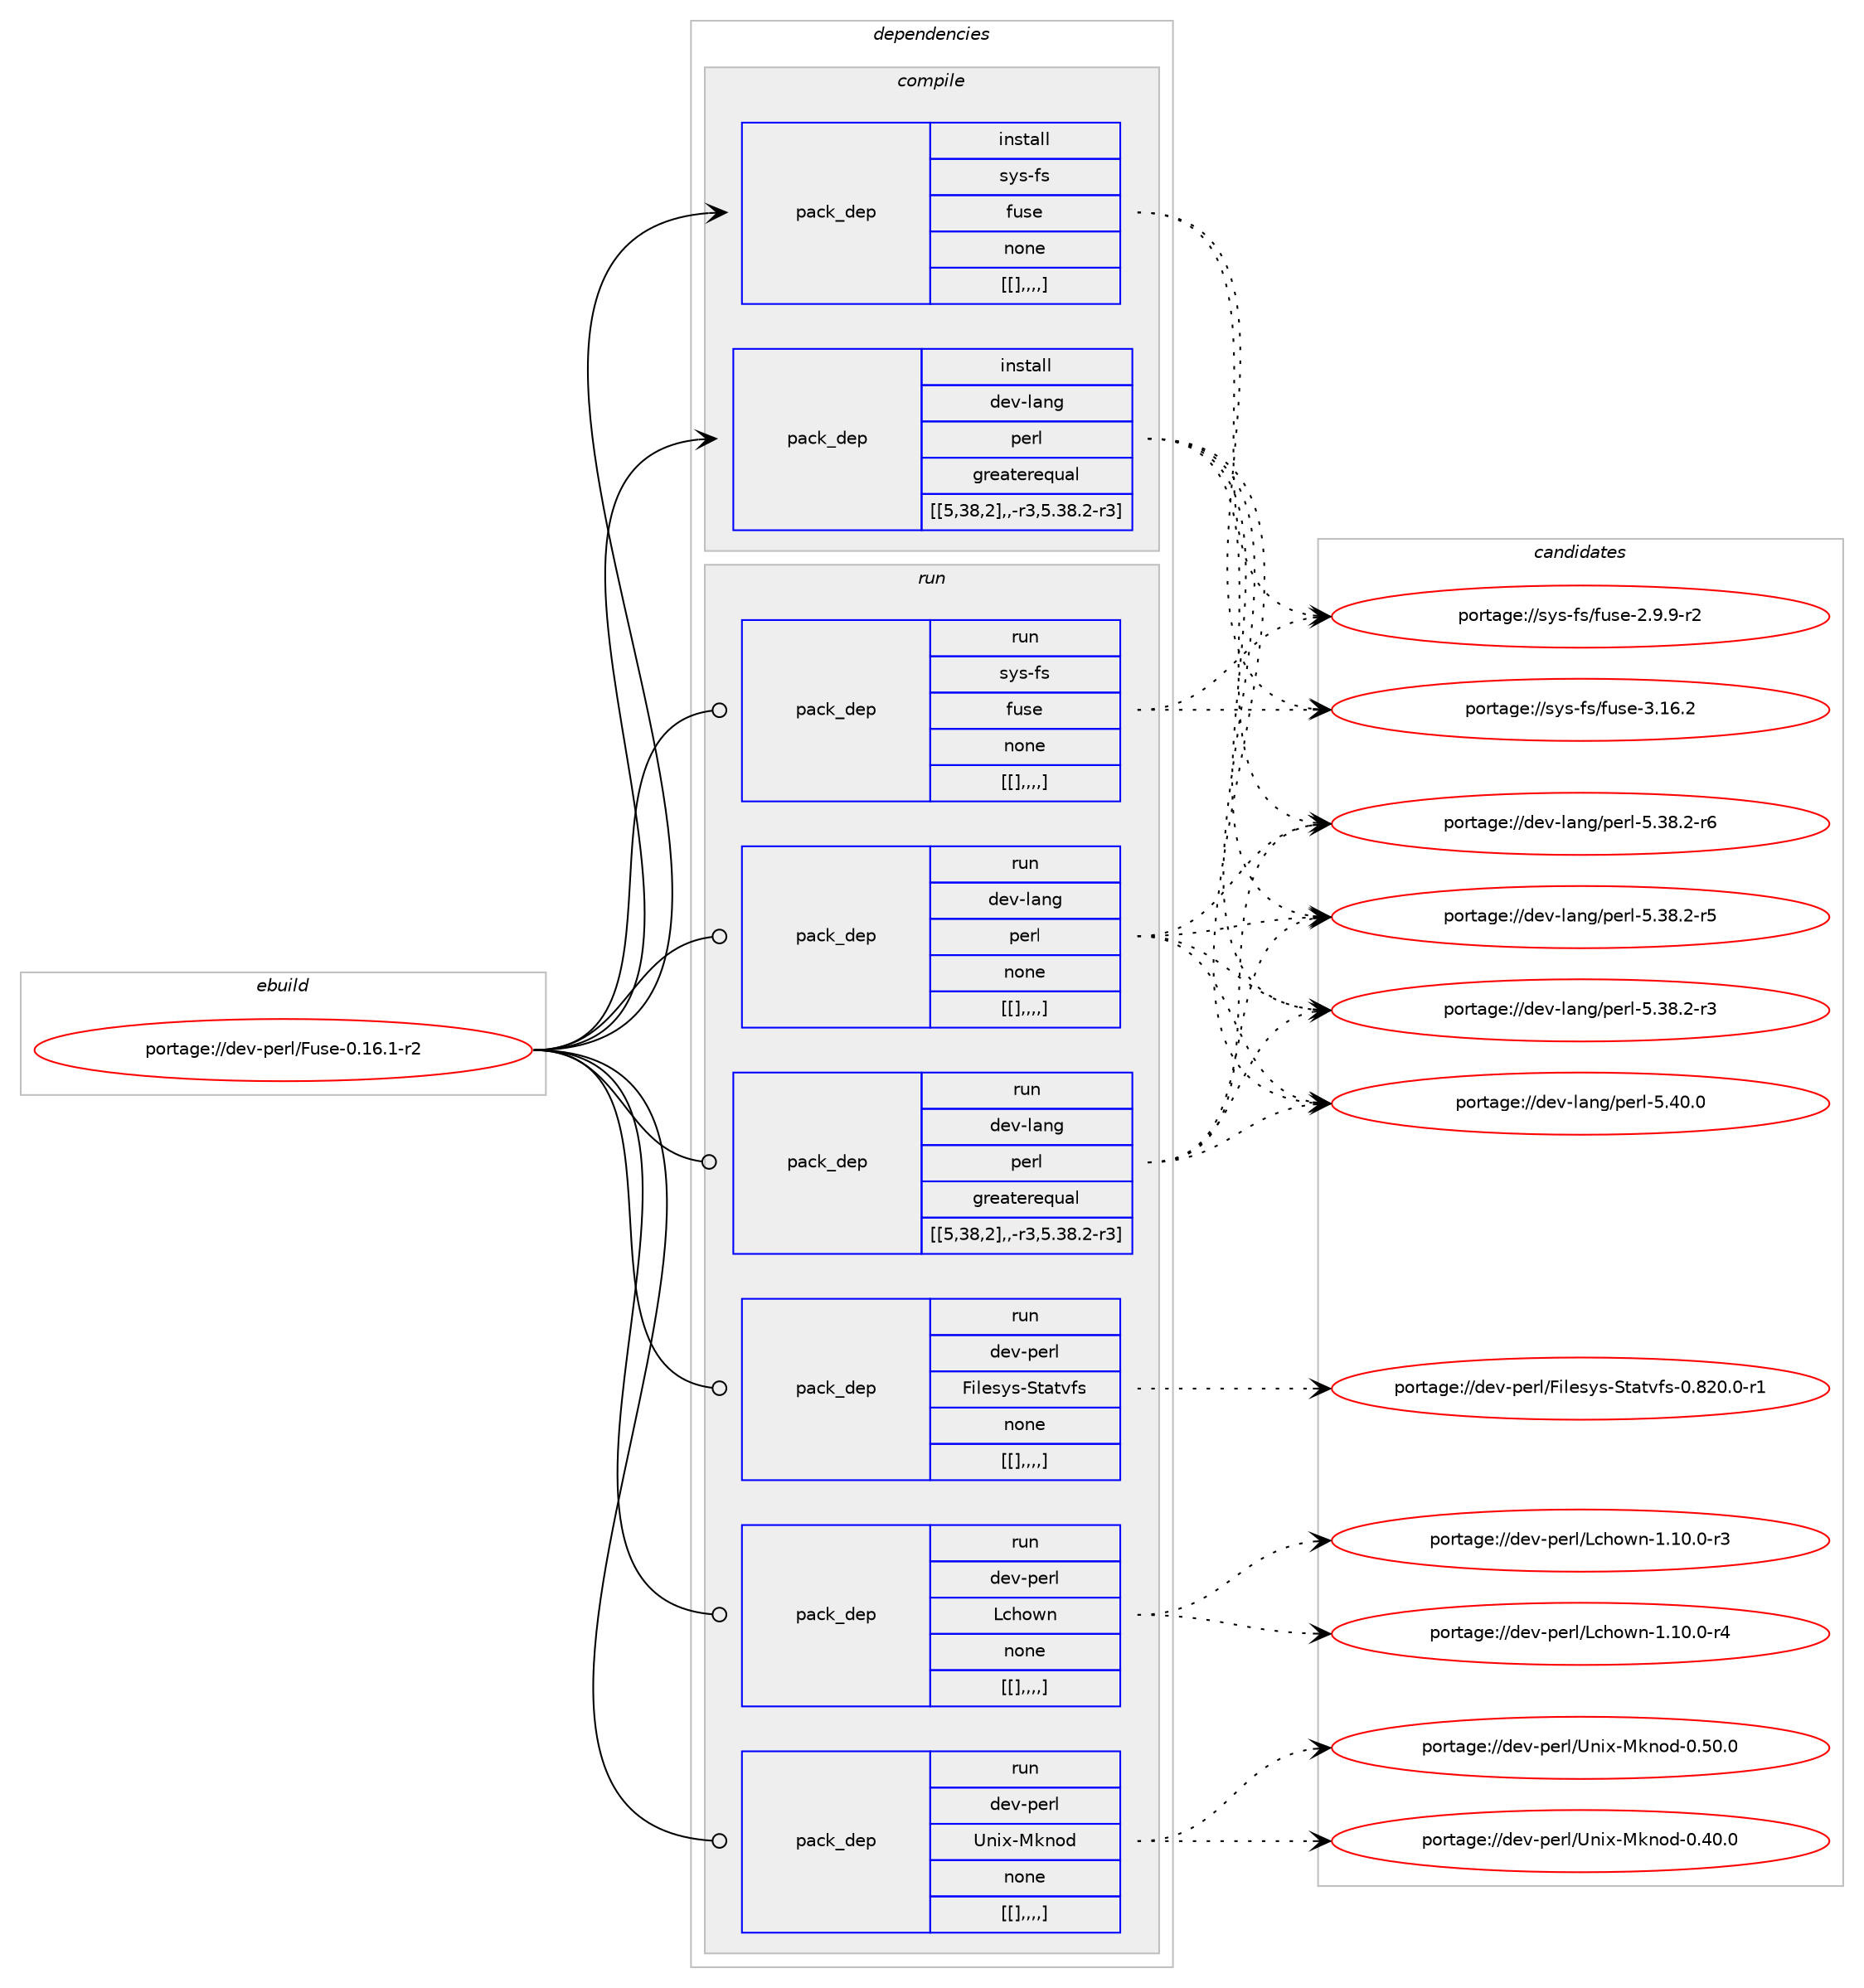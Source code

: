 digraph prolog {

# *************
# Graph options
# *************

newrank=true;
concentrate=true;
compound=true;
graph [rankdir=LR,fontname=Helvetica,fontsize=10,ranksep=1.5];#, ranksep=2.5, nodesep=0.2];
edge  [arrowhead=vee];
node  [fontname=Helvetica,fontsize=10];

# **********
# The ebuild
# **********

subgraph cluster_leftcol {
color=gray;
label=<<i>ebuild</i>>;
id [label="portage://dev-perl/Fuse-0.16.1-r2", color=red, width=4, href="../dev-perl/Fuse-0.16.1-r2.svg"];
}

# ****************
# The dependencies
# ****************

subgraph cluster_midcol {
color=gray;
label=<<i>dependencies</i>>;
subgraph cluster_compile {
fillcolor="#eeeeee";
style=filled;
label=<<i>compile</i>>;
subgraph pack99886 {
dependency131442 [label=<<TABLE BORDER="0" CELLBORDER="1" CELLSPACING="0" CELLPADDING="4" WIDTH="220"><TR><TD ROWSPAN="6" CELLPADDING="30">pack_dep</TD></TR><TR><TD WIDTH="110">install</TD></TR><TR><TD>dev-lang</TD></TR><TR><TD>perl</TD></TR><TR><TD>greaterequal</TD></TR><TR><TD>[[5,38,2],,-r3,5.38.2-r3]</TD></TR></TABLE>>, shape=none, color=blue];
}
id:e -> dependency131442:w [weight=20,style="solid",arrowhead="vee"];
subgraph pack99887 {
dependency131443 [label=<<TABLE BORDER="0" CELLBORDER="1" CELLSPACING="0" CELLPADDING="4" WIDTH="220"><TR><TD ROWSPAN="6" CELLPADDING="30">pack_dep</TD></TR><TR><TD WIDTH="110">install</TD></TR><TR><TD>sys-fs</TD></TR><TR><TD>fuse</TD></TR><TR><TD>none</TD></TR><TR><TD>[[],,,,]</TD></TR></TABLE>>, shape=none, color=blue];
}
id:e -> dependency131443:w [weight=20,style="solid",arrowhead="vee"];
}
subgraph cluster_compileandrun {
fillcolor="#eeeeee";
style=filled;
label=<<i>compile and run</i>>;
}
subgraph cluster_run {
fillcolor="#eeeeee";
style=filled;
label=<<i>run</i>>;
subgraph pack99888 {
dependency131444 [label=<<TABLE BORDER="0" CELLBORDER="1" CELLSPACING="0" CELLPADDING="4" WIDTH="220"><TR><TD ROWSPAN="6" CELLPADDING="30">pack_dep</TD></TR><TR><TD WIDTH="110">run</TD></TR><TR><TD>dev-lang</TD></TR><TR><TD>perl</TD></TR><TR><TD>greaterequal</TD></TR><TR><TD>[[5,38,2],,-r3,5.38.2-r3]</TD></TR></TABLE>>, shape=none, color=blue];
}
id:e -> dependency131444:w [weight=20,style="solid",arrowhead="odot"];
subgraph pack99889 {
dependency131445 [label=<<TABLE BORDER="0" CELLBORDER="1" CELLSPACING="0" CELLPADDING="4" WIDTH="220"><TR><TD ROWSPAN="6" CELLPADDING="30">pack_dep</TD></TR><TR><TD WIDTH="110">run</TD></TR><TR><TD>dev-lang</TD></TR><TR><TD>perl</TD></TR><TR><TD>none</TD></TR><TR><TD>[[],,,,]</TD></TR></TABLE>>, shape=none, color=blue];
}
id:e -> dependency131445:w [weight=20,style="solid",arrowhead="odot"];
subgraph pack99890 {
dependency131446 [label=<<TABLE BORDER="0" CELLBORDER="1" CELLSPACING="0" CELLPADDING="4" WIDTH="220"><TR><TD ROWSPAN="6" CELLPADDING="30">pack_dep</TD></TR><TR><TD WIDTH="110">run</TD></TR><TR><TD>dev-perl</TD></TR><TR><TD>Filesys-Statvfs</TD></TR><TR><TD>none</TD></TR><TR><TD>[[],,,,]</TD></TR></TABLE>>, shape=none, color=blue];
}
id:e -> dependency131446:w [weight=20,style="solid",arrowhead="odot"];
subgraph pack99891 {
dependency131447 [label=<<TABLE BORDER="0" CELLBORDER="1" CELLSPACING="0" CELLPADDING="4" WIDTH="220"><TR><TD ROWSPAN="6" CELLPADDING="30">pack_dep</TD></TR><TR><TD WIDTH="110">run</TD></TR><TR><TD>dev-perl</TD></TR><TR><TD>Lchown</TD></TR><TR><TD>none</TD></TR><TR><TD>[[],,,,]</TD></TR></TABLE>>, shape=none, color=blue];
}
id:e -> dependency131447:w [weight=20,style="solid",arrowhead="odot"];
subgraph pack99892 {
dependency131448 [label=<<TABLE BORDER="0" CELLBORDER="1" CELLSPACING="0" CELLPADDING="4" WIDTH="220"><TR><TD ROWSPAN="6" CELLPADDING="30">pack_dep</TD></TR><TR><TD WIDTH="110">run</TD></TR><TR><TD>dev-perl</TD></TR><TR><TD>Unix-Mknod</TD></TR><TR><TD>none</TD></TR><TR><TD>[[],,,,]</TD></TR></TABLE>>, shape=none, color=blue];
}
id:e -> dependency131448:w [weight=20,style="solid",arrowhead="odot"];
subgraph pack99893 {
dependency131449 [label=<<TABLE BORDER="0" CELLBORDER="1" CELLSPACING="0" CELLPADDING="4" WIDTH="220"><TR><TD ROWSPAN="6" CELLPADDING="30">pack_dep</TD></TR><TR><TD WIDTH="110">run</TD></TR><TR><TD>sys-fs</TD></TR><TR><TD>fuse</TD></TR><TR><TD>none</TD></TR><TR><TD>[[],,,,]</TD></TR></TABLE>>, shape=none, color=blue];
}
id:e -> dependency131449:w [weight=20,style="solid",arrowhead="odot"];
}
}

# **************
# The candidates
# **************

subgraph cluster_choices {
rank=same;
color=gray;
label=<<i>candidates</i>>;

subgraph choice99886 {
color=black;
nodesep=1;
choice10010111845108971101034711210111410845534652484648 [label="portage://dev-lang/perl-5.40.0", color=red, width=4,href="../dev-lang/perl-5.40.0.svg"];
choice100101118451089711010347112101114108455346515646504511454 [label="portage://dev-lang/perl-5.38.2-r6", color=red, width=4,href="../dev-lang/perl-5.38.2-r6.svg"];
choice100101118451089711010347112101114108455346515646504511453 [label="portage://dev-lang/perl-5.38.2-r5", color=red, width=4,href="../dev-lang/perl-5.38.2-r5.svg"];
choice100101118451089711010347112101114108455346515646504511451 [label="portage://dev-lang/perl-5.38.2-r3", color=red, width=4,href="../dev-lang/perl-5.38.2-r3.svg"];
dependency131442:e -> choice10010111845108971101034711210111410845534652484648:w [style=dotted,weight="100"];
dependency131442:e -> choice100101118451089711010347112101114108455346515646504511454:w [style=dotted,weight="100"];
dependency131442:e -> choice100101118451089711010347112101114108455346515646504511453:w [style=dotted,weight="100"];
dependency131442:e -> choice100101118451089711010347112101114108455346515646504511451:w [style=dotted,weight="100"];
}
subgraph choice99887 {
color=black;
nodesep=1;
choice115121115451021154710211711510145514649544650 [label="portage://sys-fs/fuse-3.16.2", color=red, width=4,href="../sys-fs/fuse-3.16.2.svg"];
choice11512111545102115471021171151014550465746574511450 [label="portage://sys-fs/fuse-2.9.9-r2", color=red, width=4,href="../sys-fs/fuse-2.9.9-r2.svg"];
dependency131443:e -> choice115121115451021154710211711510145514649544650:w [style=dotted,weight="100"];
dependency131443:e -> choice11512111545102115471021171151014550465746574511450:w [style=dotted,weight="100"];
}
subgraph choice99888 {
color=black;
nodesep=1;
choice10010111845108971101034711210111410845534652484648 [label="portage://dev-lang/perl-5.40.0", color=red, width=4,href="../dev-lang/perl-5.40.0.svg"];
choice100101118451089711010347112101114108455346515646504511454 [label="portage://dev-lang/perl-5.38.2-r6", color=red, width=4,href="../dev-lang/perl-5.38.2-r6.svg"];
choice100101118451089711010347112101114108455346515646504511453 [label="portage://dev-lang/perl-5.38.2-r5", color=red, width=4,href="../dev-lang/perl-5.38.2-r5.svg"];
choice100101118451089711010347112101114108455346515646504511451 [label="portage://dev-lang/perl-5.38.2-r3", color=red, width=4,href="../dev-lang/perl-5.38.2-r3.svg"];
dependency131444:e -> choice10010111845108971101034711210111410845534652484648:w [style=dotted,weight="100"];
dependency131444:e -> choice100101118451089711010347112101114108455346515646504511454:w [style=dotted,weight="100"];
dependency131444:e -> choice100101118451089711010347112101114108455346515646504511453:w [style=dotted,weight="100"];
dependency131444:e -> choice100101118451089711010347112101114108455346515646504511451:w [style=dotted,weight="100"];
}
subgraph choice99889 {
color=black;
nodesep=1;
choice10010111845108971101034711210111410845534652484648 [label="portage://dev-lang/perl-5.40.0", color=red, width=4,href="../dev-lang/perl-5.40.0.svg"];
choice100101118451089711010347112101114108455346515646504511454 [label="portage://dev-lang/perl-5.38.2-r6", color=red, width=4,href="../dev-lang/perl-5.38.2-r6.svg"];
choice100101118451089711010347112101114108455346515646504511453 [label="portage://dev-lang/perl-5.38.2-r5", color=red, width=4,href="../dev-lang/perl-5.38.2-r5.svg"];
choice100101118451089711010347112101114108455346515646504511451 [label="portage://dev-lang/perl-5.38.2-r3", color=red, width=4,href="../dev-lang/perl-5.38.2-r3.svg"];
dependency131445:e -> choice10010111845108971101034711210111410845534652484648:w [style=dotted,weight="100"];
dependency131445:e -> choice100101118451089711010347112101114108455346515646504511454:w [style=dotted,weight="100"];
dependency131445:e -> choice100101118451089711010347112101114108455346515646504511453:w [style=dotted,weight="100"];
dependency131445:e -> choice100101118451089711010347112101114108455346515646504511451:w [style=dotted,weight="100"];
}
subgraph choice99890 {
color=black;
nodesep=1;
choice10010111845112101114108477010510810111512111545831169711611810211545484656504846484511449 [label="portage://dev-perl/Filesys-Statvfs-0.820.0-r1", color=red, width=4,href="../dev-perl/Filesys-Statvfs-0.820.0-r1.svg"];
dependency131446:e -> choice10010111845112101114108477010510810111512111545831169711611810211545484656504846484511449:w [style=dotted,weight="100"];
}
subgraph choice99891 {
color=black;
nodesep=1;
choice10010111845112101114108477699104111119110454946494846484511452 [label="portage://dev-perl/Lchown-1.10.0-r4", color=red, width=4,href="../dev-perl/Lchown-1.10.0-r4.svg"];
choice10010111845112101114108477699104111119110454946494846484511451 [label="portage://dev-perl/Lchown-1.10.0-r3", color=red, width=4,href="../dev-perl/Lchown-1.10.0-r3.svg"];
dependency131447:e -> choice10010111845112101114108477699104111119110454946494846484511452:w [style=dotted,weight="100"];
dependency131447:e -> choice10010111845112101114108477699104111119110454946494846484511451:w [style=dotted,weight="100"];
}
subgraph choice99892 {
color=black;
nodesep=1;
choice100101118451121011141084785110105120457710711011110045484653484648 [label="portage://dev-perl/Unix-Mknod-0.50.0", color=red, width=4,href="../dev-perl/Unix-Mknod-0.50.0.svg"];
choice100101118451121011141084785110105120457710711011110045484652484648 [label="portage://dev-perl/Unix-Mknod-0.40.0", color=red, width=4,href="../dev-perl/Unix-Mknod-0.40.0.svg"];
dependency131448:e -> choice100101118451121011141084785110105120457710711011110045484653484648:w [style=dotted,weight="100"];
dependency131448:e -> choice100101118451121011141084785110105120457710711011110045484652484648:w [style=dotted,weight="100"];
}
subgraph choice99893 {
color=black;
nodesep=1;
choice115121115451021154710211711510145514649544650 [label="portage://sys-fs/fuse-3.16.2", color=red, width=4,href="../sys-fs/fuse-3.16.2.svg"];
choice11512111545102115471021171151014550465746574511450 [label="portage://sys-fs/fuse-2.9.9-r2", color=red, width=4,href="../sys-fs/fuse-2.9.9-r2.svg"];
dependency131449:e -> choice115121115451021154710211711510145514649544650:w [style=dotted,weight="100"];
dependency131449:e -> choice11512111545102115471021171151014550465746574511450:w [style=dotted,weight="100"];
}
}

}
